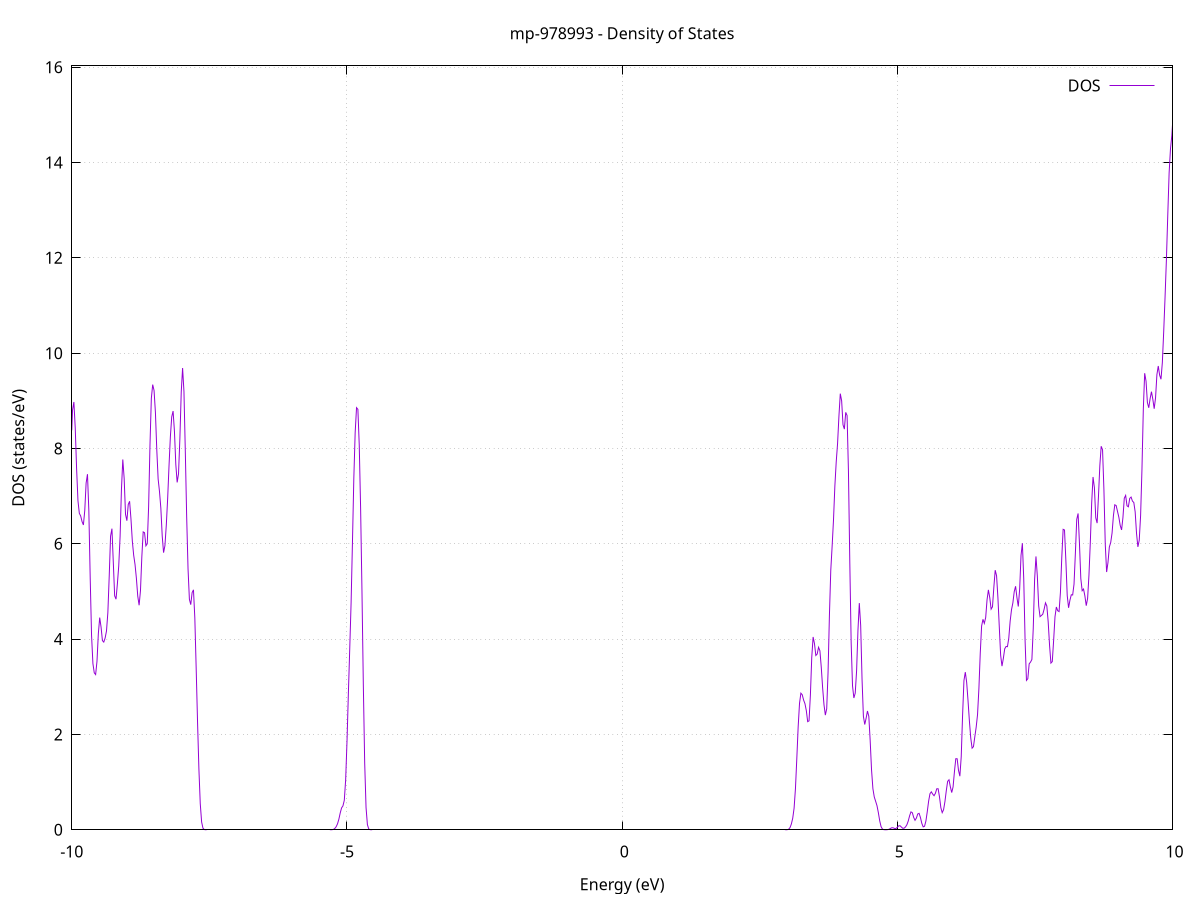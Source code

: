 set title 'mp-978993 - Density of States'
set xlabel 'Energy (eV)'
set ylabel 'DOS (states/eV)'
set grid
set xrange [-10:10]
set yrange [0:16.027]
set xzeroaxis lt -1
set terminal png size 800,600
set output 'mp-978993_dos_gnuplot.png'
plot '-' using 1:2 with lines title 'DOS'
-33.369000 0.000000
-33.344300 0.000000
-33.319600 0.000000
-33.294900 0.000000
-33.270200 0.000000
-33.245500 0.000000
-33.220800 0.000000
-33.196100 0.000000
-33.171400 0.000000
-33.146700 0.000000
-33.122000 0.000000
-33.097400 0.000000
-33.072700 0.000000
-33.048000 0.000000
-33.023300 0.000000
-32.998600 0.000000
-32.973900 0.000000
-32.949200 0.000000
-32.924500 0.000000
-32.899800 0.000000
-32.875100 0.000000
-32.850400 0.000000
-32.825800 0.000000
-32.801100 0.000000
-32.776400 0.000000
-32.751700 0.000000
-32.727000 0.000000
-32.702300 0.000000
-32.677600 0.000000
-32.652900 0.000000
-32.628200 0.000000
-32.603500 0.000000
-32.578800 0.000000
-32.554200 0.000000
-32.529500 0.000000
-32.504800 0.000000
-32.480100 0.000000
-32.455400 0.000000
-32.430700 0.000000
-32.406000 0.000000
-32.381300 0.000000
-32.356600 0.000000
-32.331900 0.000000
-32.307200 0.000000
-32.282600 0.000000
-32.257900 0.000000
-32.233200 0.000000
-32.208500 0.000000
-32.183800 0.000000
-32.159100 0.000000
-32.134400 0.000000
-32.109700 0.000000
-32.085000 0.000000
-32.060300 0.000000
-32.035600 0.000000
-32.011000 0.000000
-31.986300 0.000000
-31.961600 0.000000
-31.936900 0.000000
-31.912200 0.000000
-31.887500 0.000000
-31.862800 0.000000
-31.838100 0.000000
-31.813400 0.000000
-31.788700 0.000000
-31.764000 0.000000
-31.739400 0.000000
-31.714700 0.000000
-31.690000 0.000000
-31.665300 0.000000
-31.640600 0.000000
-31.615900 0.000000
-31.591200 0.000000
-31.566500 0.000000
-31.541800 0.000000
-31.517100 0.000000
-31.492400 0.000000
-31.467800 0.000000
-31.443100 0.000000
-31.418400 0.000000
-31.393700 0.000000
-31.369000 0.000000
-31.344300 0.000000
-31.319600 0.000000
-31.294900 0.000000
-31.270200 0.000000
-31.245500 0.000200
-31.220800 0.002000
-31.196200 0.016600
-31.171500 0.091500
-31.146800 0.346500
-31.122100 0.935700
-31.097400 1.903900
-31.072700 3.135100
-31.048000 4.528200
-31.023300 6.172800
-30.998600 8.302100
-30.973900 10.918500
-30.949200 13.210800
-30.924600 13.690200
-30.899900 11.731600
-30.875200 8.861000
-30.850500 7.620400
-30.825800 9.490600
-30.801100 14.296800
-30.776400 20.012300
-30.751700 23.133000
-30.727000 21.715100
-30.702300 17.428600
-30.677600 13.156900
-30.653000 10.194700
-30.628300 8.197700
-30.603600 6.355200
-30.578900 4.252300
-30.554200 2.214800
-30.529500 0.832700
-30.504800 0.215100
-30.480100 0.037000
-30.455400 0.004100
-30.430700 0.000300
-30.406000 0.000000
-30.381400 0.000000
-30.356700 0.000000
-30.332000 0.000000
-30.307300 0.000000
-30.282600 0.000000
-30.257900 0.000000
-30.233200 0.000000
-30.208500 0.000000
-30.183800 0.000000
-30.159100 0.000000
-30.134400 0.000000
-30.109800 0.000000
-30.085100 0.000000
-30.060400 0.000000
-30.035700 0.000000
-30.011000 0.000000
-29.986300 0.000000
-29.961600 0.000000
-29.936900 0.000000
-29.912200 0.000000
-29.887500 0.000000
-29.862800 0.000000
-29.838200 0.000000
-29.813500 0.000000
-29.788800 0.000000
-29.764100 0.000000
-29.739400 0.000000
-29.714700 0.000000
-29.690000 0.000000
-29.665300 0.000000
-29.640600 0.000000
-29.615900 0.000000
-29.591200 0.000000
-29.566600 0.000000
-29.541900 0.000000
-29.517200 0.000000
-29.492500 0.000000
-29.467800 0.000000
-29.443100 0.000000
-29.418400 0.000000
-29.393700 0.000000
-29.369000 0.000000
-29.344300 0.000000
-29.319600 0.000000
-29.295000 0.000000
-29.270300 0.000000
-29.245600 0.000000
-29.220900 0.000000
-29.196200 0.000000
-29.171500 0.000000
-29.146800 0.000000
-29.122100 0.000000
-29.097400 0.000000
-29.072700 0.000000
-29.048000 0.000000
-29.023400 0.000000
-28.998700 0.000000
-28.974000 0.000000
-28.949300 0.000000
-28.924600 0.000000
-28.899900 0.000000
-28.875200 0.000000
-28.850500 0.000000
-28.825800 0.000000
-28.801100 0.000000
-28.776400 0.000000
-28.751800 0.000000
-28.727100 0.000000
-28.702400 0.000000
-28.677700 0.000000
-28.653000 0.000000
-28.628300 0.000000
-28.603600 0.000000
-28.578900 0.000000
-28.554200 0.000000
-28.529500 0.000000
-28.504800 0.000000
-28.480200 0.000000
-28.455500 0.000000
-28.430800 0.000000
-28.406100 0.000000
-28.381400 0.000000
-28.356700 0.000000
-28.332000 0.000000
-28.307300 0.000000
-28.282600 0.000000
-28.257900 0.000000
-28.233200 0.000000
-28.208600 0.000000
-28.183900 0.000000
-28.159200 0.000000
-28.134500 0.000000
-28.109800 0.000000
-28.085100 0.000000
-28.060400 0.000000
-28.035700 0.000000
-28.011000 0.000000
-27.986300 0.000000
-27.961600 0.000000
-27.937000 0.000000
-27.912300 0.000000
-27.887600 0.000000
-27.862900 0.000000
-27.838200 0.000000
-27.813500 0.000000
-27.788800 0.000000
-27.764100 0.000000
-27.739400 0.000000
-27.714700 0.000000
-27.690000 0.000000
-27.665400 0.000000
-27.640700 0.000000
-27.616000 0.000000
-27.591300 0.000000
-27.566600 0.000000
-27.541900 0.000000
-27.517200 0.000000
-27.492500 0.000000
-27.467800 0.000000
-27.443100 0.000000
-27.418400 0.000000
-27.393800 0.000000
-27.369100 0.000000
-27.344400 0.000000
-27.319700 0.000000
-27.295000 0.000000
-27.270300 0.000000
-27.245600 0.000000
-27.220900 0.000000
-27.196200 0.000000
-27.171500 0.000000
-27.146800 0.000000
-27.122200 0.000000
-27.097500 0.000000
-27.072800 0.000000
-27.048100 0.000000
-27.023400 0.000000
-26.998700 0.000000
-26.974000 0.000000
-26.949300 0.000000
-26.924600 0.000000
-26.899900 0.000000
-26.875200 0.000000
-26.850600 0.000000
-26.825900 0.000000
-26.801200 0.000000
-26.776500 0.000000
-26.751800 0.000000
-26.727100 0.000000
-26.702400 0.000000
-26.677700 0.000000
-26.653000 0.000000
-26.628300 0.000000
-26.603600 0.000000
-26.579000 0.000000
-26.554300 0.000000
-26.529600 0.000000
-26.504900 0.000000
-26.480200 0.000000
-26.455500 0.000000
-26.430800 0.000000
-26.406100 0.000000
-26.381400 0.000000
-26.356700 0.000000
-26.332000 0.000000
-26.307400 0.000000
-26.282700 0.000000
-26.258000 0.000000
-26.233300 0.000000
-26.208600 0.000000
-26.183900 0.000000
-26.159200 0.000000
-26.134500 0.000000
-26.109800 0.000000
-26.085100 0.000000
-26.060400 0.000000
-26.035800 0.000000
-26.011100 0.000000
-25.986400 0.000000
-25.961700 0.000000
-25.937000 0.000000
-25.912300 0.000000
-25.887600 0.000000
-25.862900 0.000000
-25.838200 0.000000
-25.813500 0.000000
-25.788800 0.000000
-25.764100 0.000000
-25.739500 0.000000
-25.714800 0.000000
-25.690100 0.000000
-25.665400 0.000000
-25.640700 0.000000
-25.616000 0.000000
-25.591300 0.000000
-25.566600 0.000000
-25.541900 0.000000
-25.517200 0.000000
-25.492500 0.000000
-25.467900 0.000000
-25.443200 0.000000
-25.418500 0.000000
-25.393800 0.000000
-25.369100 0.000000
-25.344400 0.000000
-25.319700 0.000000
-25.295000 0.000000
-25.270300 0.000000
-25.245600 0.000000
-25.220900 0.000000
-25.196300 0.000000
-25.171600 0.000000
-25.146900 0.000000
-25.122200 0.000000
-25.097500 0.000000
-25.072800 0.000000
-25.048100 0.000000
-25.023400 0.000000
-24.998700 0.000000
-24.974000 0.000000
-24.949300 0.000000
-24.924700 0.000000
-24.900000 0.000000
-24.875300 0.000000
-24.850600 0.000000
-24.825900 0.000000
-24.801200 0.000000
-24.776500 0.000000
-24.751800 0.000000
-24.727100 0.000000
-24.702400 0.000000
-24.677700 0.000000
-24.653100 0.000000
-24.628400 0.000000
-24.603700 0.000000
-24.579000 0.000000
-24.554300 0.000000
-24.529600 0.000000
-24.504900 0.000000
-24.480200 0.000000
-24.455500 0.000000
-24.430800 0.000000
-24.406100 0.000000
-24.381500 0.000000
-24.356800 0.000000
-24.332100 0.000000
-24.307400 0.000000
-24.282700 0.000000
-24.258000 0.000000
-24.233300 0.000000
-24.208600 0.000000
-24.183900 0.000000
-24.159200 0.000000
-24.134500 0.000000
-24.109900 0.000000
-24.085200 0.000000
-24.060500 0.000000
-24.035800 0.000000
-24.011100 0.000000
-23.986400 0.000000
-23.961700 0.000000
-23.937000 0.000000
-23.912300 0.000000
-23.887600 0.000000
-23.862900 0.000000
-23.838300 0.000000
-23.813600 0.000000
-23.788900 0.000000
-23.764200 0.000000
-23.739500 0.000000
-23.714800 0.000000
-23.690100 0.000000
-23.665400 0.000000
-23.640700 0.000000
-23.616000 0.000000
-23.591300 0.000000
-23.566700 0.000000
-23.542000 0.000000
-23.517300 0.000000
-23.492600 0.000000
-23.467900 0.000000
-23.443200 0.000000
-23.418500 0.000000
-23.393800 0.000000
-23.369100 0.000000
-23.344400 0.000000
-23.319700 0.000000
-23.295100 0.000000
-23.270400 0.000000
-23.245700 0.000000
-23.221000 0.000000
-23.196300 0.000000
-23.171600 0.000000
-23.146900 0.000000
-23.122200 0.000000
-23.097500 0.000000
-23.072800 0.000000
-23.048100 0.000000
-23.023500 0.000000
-22.998800 0.000000
-22.974100 0.000000
-22.949400 0.000000
-22.924700 0.000000
-22.900000 0.000000
-22.875300 0.000000
-22.850600 0.000000
-22.825900 0.000000
-22.801200 0.000000
-22.776500 0.000000
-22.751900 0.000000
-22.727200 0.000000
-22.702500 0.000000
-22.677800 0.000000
-22.653100 0.000000
-22.628400 0.000000
-22.603700 0.000000
-22.579000 0.000000
-22.554300 0.000000
-22.529600 0.000000
-22.504900 0.000000
-22.480300 0.000000
-22.455600 0.000000
-22.430900 0.000000
-22.406200 0.000000
-22.381500 0.000000
-22.356800 0.000000
-22.332100 0.000000
-22.307400 0.000000
-22.282700 0.000000
-22.258000 0.000000
-22.233300 0.000000
-22.208700 0.000000
-22.184000 0.000000
-22.159300 0.000000
-22.134600 0.000000
-22.109900 0.000000
-22.085200 0.000000
-22.060500 0.000000
-22.035800 0.000000
-22.011100 0.000000
-21.986400 0.000000
-21.961700 0.000000
-21.937100 0.000000
-21.912400 0.000000
-21.887700 0.000000
-21.863000 0.000000
-21.838300 0.000000
-21.813600 0.000000
-21.788900 0.000000
-21.764200 0.000000
-21.739500 0.000000
-21.714800 0.000000
-21.690100 0.000000
-21.665500 0.000000
-21.640800 0.000000
-21.616100 0.000000
-21.591400 0.000000
-21.566700 0.000000
-21.542000 0.000000
-21.517300 0.000000
-21.492600 0.000000
-21.467900 0.000000
-21.443200 0.000000
-21.418500 0.000000
-21.393900 0.000000
-21.369200 0.000000
-21.344500 0.000000
-21.319800 0.000000
-21.295100 0.000000
-21.270400 0.000000
-21.245700 0.000000
-21.221000 0.000000
-21.196300 0.000000
-21.171600 0.000000
-21.146900 0.000000
-21.122300 0.000000
-21.097600 0.000000
-21.072900 0.000000
-21.048200 0.000000
-21.023500 0.000000
-20.998800 0.000000
-20.974100 0.000000
-20.949400 0.000000
-20.924700 0.000000
-20.900000 0.000000
-20.875300 0.000000
-20.850700 0.000000
-20.826000 0.000000
-20.801300 0.000000
-20.776600 0.000000
-20.751900 0.000000
-20.727200 0.000000
-20.702500 0.000000
-20.677800 0.000000
-20.653100 0.000000
-20.628400 0.000000
-20.603700 0.000000
-20.579100 0.000000
-20.554400 0.000000
-20.529700 0.000000
-20.505000 0.000000
-20.480300 0.000000
-20.455600 0.000000
-20.430900 0.000000
-20.406200 0.000000
-20.381500 0.000000
-20.356800 0.000000
-20.332100 0.000000
-20.307500 0.000000
-20.282800 0.000000
-20.258100 0.000000
-20.233400 0.000000
-20.208700 0.000000
-20.184000 0.000000
-20.159300 0.000000
-20.134600 0.000000
-20.109900 0.000000
-20.085200 0.000000
-20.060500 0.000000
-20.035900 0.000000
-20.011200 0.000000
-19.986500 0.000000
-19.961800 0.000000
-19.937100 0.000000
-19.912400 0.000000
-19.887700 0.000000
-19.863000 0.000000
-19.838300 0.000000
-19.813600 0.000000
-19.788900 0.000000
-19.764300 0.000000
-19.739600 0.000000
-19.714900 0.000000
-19.690200 0.000000
-19.665500 0.000000
-19.640800 0.000000
-19.616100 0.000000
-19.591400 0.000000
-19.566700 0.000000
-19.542000 0.000000
-19.517300 0.000000
-19.492700 0.000000
-19.468000 0.000000
-19.443300 0.000000
-19.418600 0.000000
-19.393900 0.000000
-19.369200 0.000000
-19.344500 0.000000
-19.319800 0.000000
-19.295100 0.000000
-19.270400 0.000000
-19.245700 0.000000
-19.221100 0.000000
-19.196400 0.000000
-19.171700 0.000000
-19.147000 0.000000
-19.122300 0.000000
-19.097600 0.000000
-19.072900 0.000000
-19.048200 0.000000
-19.023500 0.000000
-18.998800 0.000000
-18.974100 0.000000
-18.949500 0.000000
-18.924800 0.000000
-18.900100 0.000000
-18.875400 0.000000
-18.850700 0.000000
-18.826000 0.000000
-18.801300 0.000000
-18.776600 0.000000
-18.751900 0.000000
-18.727200 0.000000
-18.702500 0.000000
-18.677900 0.000000
-18.653200 0.000000
-18.628500 0.000000
-18.603800 0.000000
-18.579100 0.000000
-18.554400 0.000000
-18.529700 0.000000
-18.505000 0.000000
-18.480300 0.000000
-18.455600 0.000000
-18.430900 0.000000
-18.406300 0.000000
-18.381600 0.000000
-18.356900 0.000000
-18.332200 0.000000
-18.307500 0.000000
-18.282800 0.000000
-18.258100 0.000000
-18.233400 0.000000
-18.208700 0.000000
-18.184000 0.000000
-18.159300 0.000000
-18.134700 0.000000
-18.110000 0.000000
-18.085300 0.000000
-18.060600 0.000000
-18.035900 0.000000
-18.011200 0.000000
-17.986500 0.000000
-17.961800 0.000000
-17.937100 0.000000
-17.912400 0.000000
-17.887700 0.000000
-17.863100 0.000000
-17.838400 0.000000
-17.813700 0.000000
-17.789000 0.000000
-17.764300 0.000000
-17.739600 0.000000
-17.714900 0.000000
-17.690200 0.000000
-17.665500 0.000000
-17.640800 0.000000
-17.616100 0.000000
-17.591500 0.000000
-17.566800 0.000000
-17.542100 0.000000
-17.517400 0.000000
-17.492700 0.000000
-17.468000 0.000000
-17.443300 0.000000
-17.418600 0.000000
-17.393900 0.000000
-17.369200 0.000000
-17.344500 0.000000
-17.319900 0.000000
-17.295200 0.000000
-17.270500 0.000000
-17.245800 0.000000
-17.221100 0.000000
-17.196400 0.000000
-17.171700 0.000000
-17.147000 0.000000
-17.122300 0.000000
-17.097600 0.000000
-17.072900 0.000000
-17.048300 0.000000
-17.023600 0.000000
-16.998900 0.000000
-16.974200 0.000000
-16.949500 0.000000
-16.924800 0.000000
-16.900100 0.000000
-16.875400 0.000000
-16.850700 0.000000
-16.826000 0.000000
-16.801300 0.000000
-16.776700 0.000000
-16.752000 0.000000
-16.727300 0.000000
-16.702600 0.000000
-16.677900 0.000000
-16.653200 0.000000
-16.628500 0.000000
-16.603800 0.000000
-16.579100 0.000000
-16.554400 0.000000
-16.529700 0.000000
-16.505100 0.000000
-16.480400 0.000000
-16.455700 0.000000
-16.431000 0.000000
-16.406300 0.000000
-16.381600 0.000000
-16.356900 0.000000
-16.332200 0.000000
-16.307500 0.000000
-16.282800 0.000000
-16.258100 0.000000
-16.233500 0.000000
-16.208800 0.000000
-16.184100 0.000000
-16.159400 0.000000
-16.134700 0.000000
-16.110000 0.000000
-16.085300 0.000000
-16.060600 0.000000
-16.035900 0.000000
-16.011200 0.000000
-15.986500 0.000000
-15.961900 0.000000
-15.937200 0.000000
-15.912500 0.000000
-15.887800 0.000000
-15.863100 0.000000
-15.838400 0.000000
-15.813700 0.000000
-15.789000 0.000000
-15.764300 0.000000
-15.739600 0.000000
-15.714900 0.000000
-15.690300 0.000000
-15.665600 0.000000
-15.640900 0.000000
-15.616200 0.000000
-15.591500 0.000000
-15.566800 0.000000
-15.542100 0.000000
-15.517400 0.000000
-15.492700 0.000000
-15.468000 0.000000
-15.443300 0.000000
-15.418700 0.000000
-15.394000 0.000000
-15.369300 0.000000
-15.344600 0.000000
-15.319900 0.000000
-15.295200 0.000000
-15.270500 0.000000
-15.245800 0.000000
-15.221100 0.000000
-15.196400 0.000000
-15.171700 0.000000
-15.147100 0.000000
-15.122400 0.000000
-15.097700 0.000000
-15.073000 0.000000
-15.048300 0.000000
-15.023600 0.000000
-14.998900 0.000000
-14.974200 0.000000
-14.949500 0.000000
-14.924800 0.000000
-14.900100 0.000000
-14.875500 0.000000
-14.850800 0.000000
-14.826100 0.000000
-14.801400 0.000000
-14.776700 0.000000
-14.752000 0.000000
-14.727300 0.000000
-14.702600 0.000000
-14.677900 0.000000
-14.653200 0.000000
-14.628500 0.000000
-14.603900 0.000000
-14.579200 0.000000
-14.554500 0.000000
-14.529800 0.000000
-14.505100 0.000000
-14.480400 0.000000
-14.455700 0.000000
-14.431000 0.000000
-14.406300 0.000000
-14.381600 0.000000
-14.356900 0.000000
-14.332300 0.000000
-14.307600 0.000000
-14.282900 0.000000
-14.258200 0.000000
-14.233500 0.000000
-14.208800 0.000000
-14.184100 0.000000
-14.159400 0.000000
-14.134700 0.000000
-14.110000 0.000000
-14.085300 0.000000
-14.060700 0.000000
-14.036000 0.000000
-14.011300 0.000000
-13.986600 0.000000
-13.961900 0.000000
-13.937200 0.000000
-13.912500 0.000000
-13.887800 0.000000
-13.863100 0.000000
-13.838400 0.000000
-13.813700 0.000000
-13.789100 0.000000
-13.764400 0.000000
-13.739700 0.000000
-13.715000 0.000000
-13.690300 0.000000
-13.665600 0.000000
-13.640900 0.000000
-13.616200 0.000000
-13.591500 0.000000
-13.566800 0.000000
-13.542100 0.000000
-13.517500 0.000000
-13.492800 0.000000
-13.468100 0.000000
-13.443400 0.000000
-13.418700 0.000000
-13.394000 0.000000
-13.369300 0.000000
-13.344600 0.000000
-13.319900 0.000000
-13.295200 0.000000
-13.270500 0.000000
-13.245900 0.000000
-13.221200 0.000000
-13.196500 0.000000
-13.171800 0.000000
-13.147100 0.000000
-13.122400 0.000000
-13.097700 0.000000
-13.073000 0.000000
-13.048300 0.000000
-13.023600 0.000000
-12.998900 0.000000
-12.974300 0.000000
-12.949600 0.000000
-12.924900 0.000000
-12.900200 0.000000
-12.875500 0.000000
-12.850800 0.000000
-12.826100 0.000000
-12.801400 0.000000
-12.776700 0.000000
-12.752000 0.000000
-12.727300 0.000000
-12.702700 0.000000
-12.678000 0.000000
-12.653300 0.000000
-12.628600 0.000000
-12.603900 0.000000
-12.579200 0.000000
-12.554500 0.000000
-12.529800 0.000000
-12.505100 0.000000
-12.480400 0.000000
-12.455700 0.000000
-12.431100 0.000000
-12.406400 0.000000
-12.381700 0.000000
-12.357000 0.000000
-12.332300 0.000000
-12.307600 0.000000
-12.282900 0.000000
-12.258200 0.000000
-12.233500 0.000000
-12.208800 0.000000
-12.184100 0.000000
-12.159500 0.000000
-12.134800 0.000000
-12.110100 0.000000
-12.085400 0.000000
-12.060700 0.000000
-12.036000 0.000000
-12.011300 0.000000
-11.986600 0.000000
-11.961900 0.000000
-11.937200 0.000000
-11.912500 0.000000
-11.887900 0.000000
-11.863200 0.000000
-11.838500 0.000000
-11.813800 0.000000
-11.789100 0.000000
-11.764400 0.000000
-11.739700 0.000000
-11.715000 0.000000
-11.690300 0.000000
-11.665600 0.000000
-11.640900 0.000000
-11.616300 0.000000
-11.591600 0.000000
-11.566900 0.000000
-11.542200 0.000000
-11.517500 0.000000
-11.492800 0.000000
-11.468100 0.000000
-11.443400 0.000000
-11.418700 0.000000
-11.394000 0.000000
-11.369300 0.000000
-11.344600 0.000000
-11.320000 0.000000
-11.295300 0.000000
-11.270600 0.000000
-11.245900 0.000000
-11.221200 0.000000
-11.196500 0.000000
-11.171800 0.000000
-11.147100 0.000000
-11.122400 0.000000
-11.097700 0.000000
-11.073000 0.000000
-11.048400 0.000000
-11.023700 0.000000
-10.999000 0.000000
-10.974300 0.000000
-10.949600 0.000100
-10.924900 0.001400
-10.900200 0.009600
-10.875500 0.044100
-10.850800 0.142500
-10.826100 0.354300
-10.801400 0.724300
-10.776800 1.184400
-10.752100 1.446700
-10.727400 1.330200
-10.702700 1.129400
-10.678000 1.229700
-10.653300 1.612800
-10.628600 1.978800
-10.603900 2.059300
-10.579200 1.842000
-10.554500 1.632700
-10.529800 1.725300
-10.505200 2.083300
-10.480500 2.513300
-10.455800 3.028300
-10.431100 3.815500
-10.406400 4.870700
-10.381700 5.838300
-10.357000 6.336500
-10.332300 6.341800
-10.307600 6.065900
-10.282900 5.714400
-10.258200 5.537200
-10.233600 5.774400
-10.208900 6.322100
-10.184200 6.779600
-10.159500 6.971600
-10.134800 7.129600
-10.110100 7.365700
-10.085400 7.400400
-10.060700 7.213300
-10.036000 7.328100
-10.011300 8.025200
-9.986600 8.803300
-9.962000 8.975400
-9.937300 8.429200
-9.912600 7.571800
-9.887900 6.902900
-9.863200 6.639600
-9.838500 6.583500
-9.813800 6.466400
-9.789100 6.395300
-9.764400 6.696100
-9.739700 7.274900
-9.715000 7.460300
-9.690400 6.700700
-9.665700 5.293900
-9.641000 4.077300
-9.616300 3.487600
-9.591600 3.292600
-9.566900 3.256400
-9.542200 3.534800
-9.517500 4.115400
-9.492800 4.451200
-9.468100 4.252100
-9.443400 3.968200
-9.418800 3.937800
-9.394100 4.023400
-9.369400 4.171400
-9.344700 4.556600
-9.320000 5.319300
-9.295300 6.161200
-9.270600 6.317600
-9.245900 5.615100
-9.221200 4.909300
-9.196500 4.838000
-9.171800 5.158900
-9.147200 5.533300
-9.122500 6.149300
-9.097800 7.140400
-9.073100 7.769000
-9.048400 7.371900
-9.023700 6.617300
-8.999000 6.484700
-8.974300 6.824700
-8.949600 6.892300
-8.924900 6.522100
-8.900200 6.058800
-8.875600 5.761000
-8.850900 5.565600
-8.826200 5.276100
-8.801500 4.902600
-8.776800 4.710800
-8.752100 5.016700
-8.727400 5.727100
-8.702700 6.249800
-8.678000 6.232600
-8.653300 5.957300
-8.628600 6.000900
-8.604000 6.783500
-8.579300 8.072300
-8.554600 9.052800
-8.529900 9.339900
-8.505200 9.216400
-8.480500 8.757800
-8.455800 7.976100
-8.431100 7.358900
-8.406400 7.095300
-8.381700 6.742500
-8.357000 6.165000
-8.332400 5.814400
-8.307700 5.961200
-8.283000 6.388000
-8.258300 6.944800
-8.233600 7.631000
-8.208900 8.243300
-8.184200 8.664500
-8.159500 8.784600
-8.134800 8.359800
-8.110100 7.666700
-8.085400 7.287900
-8.060800 7.468600
-8.036100 8.204000
-8.011400 9.182100
-7.986700 9.688400
-7.962000 9.196200
-7.937300 7.940600
-7.912600 6.561900
-7.887900 5.476600
-7.863200 4.836300
-7.838500 4.723000
-7.813800 4.975600
-7.789200 5.034200
-7.764500 4.445600
-7.739800 3.384100
-7.715100 2.264500
-7.690400 1.275000
-7.665700 0.545600
-7.641000 0.162800
-7.616300 0.032300
-7.591600 0.004100
-7.566900 0.000300
-7.542200 0.000000
-7.517600 0.000000
-7.492900 0.000000
-7.468200 0.000000
-7.443500 0.000000
-7.418800 0.000000
-7.394100 0.000000
-7.369400 0.000000
-7.344700 0.000000
-7.320000 0.000000
-7.295300 0.000000
-7.270600 0.000000
-7.246000 0.000000
-7.221300 0.000000
-7.196600 0.000000
-7.171900 0.000000
-7.147200 0.000000
-7.122500 0.000000
-7.097800 0.000000
-7.073100 0.000000
-7.048400 0.000000
-7.023700 0.000000
-6.999000 0.000000
-6.974400 0.000000
-6.949700 0.000000
-6.925000 0.000000
-6.900300 0.000000
-6.875600 0.000000
-6.850900 0.000000
-6.826200 0.000000
-6.801500 0.000000
-6.776800 0.000000
-6.752100 0.000000
-6.727400 0.000000
-6.702800 0.000000
-6.678100 0.000000
-6.653400 0.000000
-6.628700 0.000000
-6.604000 0.000000
-6.579300 0.000000
-6.554600 0.000000
-6.529900 0.000000
-6.505200 0.000000
-6.480500 0.000000
-6.455800 0.000000
-6.431200 0.000000
-6.406500 0.000000
-6.381800 0.000000
-6.357100 0.000000
-6.332400 0.000000
-6.307700 0.000000
-6.283000 0.000000
-6.258300 0.000000
-6.233600 0.000000
-6.208900 0.000000
-6.184200 0.000000
-6.159600 0.000000
-6.134900 0.000000
-6.110200 0.000000
-6.085500 0.000000
-6.060800 0.000000
-6.036100 0.000000
-6.011400 0.000000
-5.986700 0.000000
-5.962000 0.000000
-5.937300 0.000000
-5.912600 0.000000
-5.888000 0.000000
-5.863300 0.000000
-5.838600 0.000000
-5.813900 0.000000
-5.789200 0.000000
-5.764500 0.000000
-5.739800 0.000000
-5.715100 0.000000
-5.690400 0.000000
-5.665700 0.000000
-5.641000 0.000000
-5.616400 0.000000
-5.591700 0.000000
-5.567000 0.000000
-5.542300 0.000000
-5.517600 0.000000
-5.492900 0.000000
-5.468200 0.000000
-5.443500 0.000000
-5.418800 0.000000
-5.394100 0.000000
-5.369400 0.000000
-5.344800 0.000000
-5.320100 0.000000
-5.295400 0.000200
-5.270700 0.001600
-5.246000 0.008000
-5.221300 0.026500
-5.196600 0.063400
-5.171900 0.124400
-5.147200 0.221800
-5.122500 0.353200
-5.097800 0.459200
-5.073200 0.501400
-5.048500 0.618700
-5.023800 1.048900
-4.999100 1.863100
-4.974400 2.863900
-4.949700 3.795800
-4.925000 4.759500
-4.900300 6.031000
-4.875600 7.370700
-4.850900 8.335800
-4.826200 8.855900
-4.801600 8.821300
-4.776900 8.072800
-4.752200 6.752700
-4.727500 5.005900
-4.702800 3.045300
-4.678100 1.406400
-4.653400 0.467400
-4.628700 0.107800
-4.604000 0.016800
-4.579300 0.001700
-4.554600 0.000100
-4.530000 0.000000
-4.505300 0.000000
-4.480600 0.000000
-4.455900 0.000000
-4.431200 0.000000
-4.406500 0.000000
-4.381800 0.000000
-4.357100 0.000000
-4.332400 0.000000
-4.307700 0.000000
-4.283000 0.000000
-4.258400 0.000000
-4.233700 0.000000
-4.209000 0.000000
-4.184300 0.000000
-4.159600 0.000000
-4.134900 0.000000
-4.110200 0.000000
-4.085500 0.000000
-4.060800 0.000000
-4.036100 0.000000
-4.011400 0.000000
-3.986800 0.000000
-3.962100 0.000000
-3.937400 0.000000
-3.912700 0.000000
-3.888000 0.000000
-3.863300 0.000000
-3.838600 0.000000
-3.813900 0.000000
-3.789200 0.000000
-3.764500 0.000000
-3.739800 0.000000
-3.715200 0.000000
-3.690500 0.000000
-3.665800 0.000000
-3.641100 0.000000
-3.616400 0.000000
-3.591700 0.000000
-3.567000 0.000000
-3.542300 0.000000
-3.517600 0.000000
-3.492900 0.000000
-3.468200 0.000000
-3.443600 0.000000
-3.418900 0.000000
-3.394200 0.000000
-3.369500 0.000000
-3.344800 0.000000
-3.320100 0.000000
-3.295400 0.000000
-3.270700 0.000000
-3.246000 0.000000
-3.221300 0.000000
-3.196600 0.000000
-3.172000 0.000000
-3.147300 0.000000
-3.122600 0.000000
-3.097900 0.000000
-3.073200 0.000000
-3.048500 0.000000
-3.023800 0.000000
-2.999100 0.000000
-2.974400 0.000000
-2.949700 0.000000
-2.925000 0.000000
-2.900400 0.000000
-2.875700 0.000000
-2.851000 0.000000
-2.826300 0.000000
-2.801600 0.000000
-2.776900 0.000000
-2.752200 0.000000
-2.727500 0.000000
-2.702800 0.000000
-2.678100 0.000000
-2.653400 0.000000
-2.628800 0.000000
-2.604100 0.000000
-2.579400 0.000000
-2.554700 0.000000
-2.530000 0.000000
-2.505300 0.000000
-2.480600 0.000000
-2.455900 0.000000
-2.431200 0.000000
-2.406500 0.000000
-2.381800 0.000000
-2.357200 0.000000
-2.332500 0.000000
-2.307800 0.000000
-2.283100 0.000000
-2.258400 0.000000
-2.233700 0.000000
-2.209000 0.000000
-2.184300 0.000000
-2.159600 0.000000
-2.134900 0.000000
-2.110200 0.000000
-2.085600 0.000000
-2.060900 0.000000
-2.036200 0.000000
-2.011500 0.000000
-1.986800 0.000000
-1.962100 0.000000
-1.937400 0.000000
-1.912700 0.000000
-1.888000 0.000000
-1.863300 0.000000
-1.838600 0.000000
-1.814000 0.000000
-1.789300 0.000000
-1.764600 0.000000
-1.739900 0.000000
-1.715200 0.000000
-1.690500 0.000000
-1.665800 0.000000
-1.641100 0.000000
-1.616400 0.000000
-1.591700 0.000000
-1.567000 0.000000
-1.542400 0.000000
-1.517700 0.000000
-1.493000 0.000000
-1.468300 0.000000
-1.443600 0.000000
-1.418900 0.000000
-1.394200 0.000000
-1.369500 0.000000
-1.344800 0.000000
-1.320100 0.000000
-1.295400 0.000000
-1.270800 0.000000
-1.246100 0.000000
-1.221400 0.000000
-1.196700 0.000000
-1.172000 0.000000
-1.147300 0.000000
-1.122600 0.000000
-1.097900 0.000000
-1.073200 0.000000
-1.048500 0.000000
-1.023800 0.000000
-0.999200 0.000000
-0.974500 0.000000
-0.949800 0.000000
-0.925100 0.000000
-0.900400 0.000000
-0.875700 0.000000
-0.851000 0.000000
-0.826300 0.000000
-0.801600 0.000000
-0.776900 0.000000
-0.752200 0.000000
-0.727600 0.000000
-0.702900 0.000000
-0.678200 0.000000
-0.653500 0.000000
-0.628800 0.000000
-0.604100 0.000000
-0.579400 0.000000
-0.554700 0.000000
-0.530000 0.000000
-0.505300 0.000000
-0.480600 0.000000
-0.456000 0.000000
-0.431300 0.000000
-0.406600 0.000000
-0.381900 0.000000
-0.357200 0.000000
-0.332500 0.000000
-0.307800 0.000000
-0.283100 0.000000
-0.258400 0.000000
-0.233700 0.000000
-0.209000 0.000000
-0.184400 0.000000
-0.159700 0.000000
-0.135000 0.000000
-0.110300 0.000000
-0.085600 0.000000
-0.060900 0.000000
-0.036200 0.000000
-0.011500 0.000000
0.013200 0.000000
0.037900 0.000000
0.062600 0.000000
0.087200 0.000000
0.111900 0.000000
0.136600 0.000000
0.161300 0.000000
0.186000 0.000000
0.210700 0.000000
0.235400 0.000000
0.260100 0.000000
0.284800 0.000000
0.309500 0.000000
0.334200 0.000000
0.358800 0.000000
0.383500 0.000000
0.408200 0.000000
0.432900 0.000000
0.457600 0.000000
0.482300 0.000000
0.507000 0.000000
0.531700 0.000000
0.556400 0.000000
0.581100 0.000000
0.605800 0.000000
0.630400 0.000000
0.655100 0.000000
0.679800 0.000000
0.704500 0.000000
0.729200 0.000000
0.753900 0.000000
0.778600 0.000000
0.803300 0.000000
0.828000 0.000000
0.852700 0.000000
0.877400 0.000000
0.902000 0.000000
0.926700 0.000000
0.951400 0.000000
0.976100 0.000000
1.000800 0.000000
1.025500 0.000000
1.050200 0.000000
1.074900 0.000000
1.099600 0.000000
1.124300 0.000000
1.149000 0.000000
1.173600 0.000000
1.198300 0.000000
1.223000 0.000000
1.247700 0.000000
1.272400 0.000000
1.297100 0.000000
1.321800 0.000000
1.346500 0.000000
1.371200 0.000000
1.395900 0.000000
1.420600 0.000000
1.445200 0.000000
1.469900 0.000000
1.494600 0.000000
1.519300 0.000000
1.544000 0.000000
1.568700 0.000000
1.593400 0.000000
1.618100 0.000000
1.642800 0.000000
1.667500 0.000000
1.692200 0.000000
1.716800 0.000000
1.741500 0.000000
1.766200 0.000000
1.790900 0.000000
1.815600 0.000000
1.840300 0.000000
1.865000 0.000000
1.889700 0.000000
1.914400 0.000000
1.939100 0.000000
1.963800 0.000000
1.988400 0.000000
2.013100 0.000000
2.037800 0.000000
2.062500 0.000000
2.087200 0.000000
2.111900 0.000000
2.136600 0.000000
2.161300 0.000000
2.186000 0.000000
2.210700 0.000000
2.235400 0.000000
2.260000 0.000000
2.284700 0.000000
2.309400 0.000000
2.334100 0.000000
2.358800 0.000000
2.383500 0.000000
2.408200 0.000000
2.432900 0.000000
2.457600 0.000000
2.482300 0.000000
2.507000 0.000000
2.531600 0.000000
2.556300 0.000000
2.581000 0.000000
2.605700 0.000000
2.630400 0.000000
2.655100 0.000000
2.679800 0.000000
2.704500 0.000000
2.729200 0.000000
2.753900 0.000000
2.778600 0.000000
2.803200 0.000000
2.827900 0.000000
2.852600 0.000000
2.877300 0.000000
2.902000 0.000000
2.926700 0.000000
2.951400 0.000000
2.976100 0.000200
3.000800 0.001800
3.025500 0.011200
3.050200 0.045300
3.074800 0.121400
3.099500 0.242900
3.124200 0.452200
3.148900 0.862700
3.173600 1.491700
3.198300 2.159100
3.223000 2.653100
3.247700 2.866000
3.272400 2.832900
3.297100 2.721400
3.321800 2.645000
3.346500 2.500300
3.371100 2.268600
3.395800 2.285300
3.420500 2.826800
3.445200 3.617300
3.469900 4.045300
3.494600 3.907100
3.519300 3.656600
3.544000 3.687100
3.568700 3.828900
3.593400 3.755700
3.618100 3.410700
3.642700 2.980300
3.667400 2.624800
3.692100 2.406100
3.716800 2.538300
3.741500 3.303900
3.766200 4.497100
3.790900 5.444900
3.815600 5.951000
3.840300 6.500600
3.865000 7.208700
3.889700 7.717100
3.914300 8.102500
3.939000 8.677100
3.963700 9.150300
3.988400 8.999900
4.013100 8.497500
4.037800 8.406000
4.062500 8.757800
4.087200 8.690900
4.111900 7.524400
4.136600 5.610100
4.161300 3.922200
4.185900 3.019100
4.210600 2.764900
4.235300 2.867800
4.260000 3.335600
4.284700 4.183800
4.309400 4.755400
4.334100 4.287500
4.358800 3.164500
4.383500 2.380000
4.408200 2.208700
4.432900 2.340000
4.457500 2.491800
4.482200 2.378800
4.506900 1.869800
4.531600 1.256200
4.556300 0.862700
4.581000 0.688700
4.605700 0.598900
4.630400 0.506300
4.655100 0.361400
4.679800 0.189400
4.704500 0.066900
4.729100 0.015300
4.753800 0.002300
4.778500 0.000300
4.803200 0.000600
4.827900 0.003400
4.852600 0.012800
4.877300 0.029700
4.902000 0.043400
4.926700 0.040200
4.951400 0.027200
4.976100 0.027600
5.000700 0.052600
5.025400 0.082900
5.050100 0.084500
5.074800 0.056000
5.099500 0.031300
5.124200 0.033600
5.148900 0.059600
5.173600 0.105100
5.198300 0.183000
5.223000 0.292400
5.247700 0.375700
5.272300 0.359000
5.297000 0.260600
5.321700 0.198600
5.346400 0.244800
5.371100 0.331900
5.395800 0.344600
5.420500 0.255300
5.445200 0.133800
5.469900 0.060900
5.494600 0.073600
5.519300 0.183200
5.543900 0.377700
5.568600 0.598700
5.593300 0.756900
5.618000 0.795800
5.642700 0.748900
5.667400 0.714700
5.692100 0.765900
5.716800 0.860500
5.741500 0.861000
5.766200 0.691000
5.790900 0.464200
5.815500 0.359700
5.840200 0.419500
5.864900 0.589300
5.889600 0.818300
5.914300 1.016500
5.939000 1.049000
5.963700 0.901200
5.988400 0.780400
6.013100 0.899500
6.037800 1.218000
6.062500 1.490700
6.087100 1.490400
6.111800 1.246200
6.136500 1.124200
6.161200 1.533200
6.185900 2.405800
6.210600 3.130800
6.235300 3.307800
6.260000 3.092600
6.284700 2.708600
6.309400 2.286700
6.334100 1.926400
6.358700 1.712100
6.383400 1.743100
6.408100 1.951700
6.432800 2.152400
6.457500 2.416100
6.482200 2.959700
6.506900 3.703200
6.531600 4.275300
6.556300 4.416200
6.581000 4.330300
6.605700 4.454500
6.630300 4.825900
6.655000 5.033000
6.679700 4.869500
6.704400 4.628500
6.729100 4.678200
6.753800 5.085700
6.778500 5.446900
6.803200 5.330400
6.827900 4.864800
6.852600 4.261000
6.877300 3.664000
6.901900 3.433100
6.926600 3.596900
6.951300 3.796900
6.976000 3.845800
7.000700 3.841600
7.025400 4.021300
7.050100 4.375600
7.074800 4.617200
7.099500 4.759300
7.124200 4.996800
7.148900 5.109200
7.173500 4.870600
7.198200 4.684300
7.222900 5.048600
7.247600 5.756500
7.272300 6.011300
7.297000 5.266000
7.321700 3.963800
7.346400 3.134200
7.371100 3.169200
7.395800 3.481900
7.420500 3.517900
7.445100 3.573800
7.469800 4.223000
7.494500 5.249700
7.519200 5.734500
7.543900 5.324200
7.568600 4.698000
7.593300 4.471400
7.618000 4.495900
7.642700 4.522400
7.667400 4.627300
7.692100 4.761000
7.716700 4.695000
7.741400 4.360000
7.766100 3.871800
7.790800 3.497000
7.815500 3.527400
7.840200 3.971400
7.864900 4.468200
7.889600 4.674000
7.914300 4.595300
7.939000 4.577900
7.963700 4.979900
7.988300 5.717400
8.013000 6.303700
8.037700 6.289800
8.062400 5.651500
8.087100 4.914700
8.111800 4.657200
8.136500 4.816200
8.161200 4.930700
8.185900 4.926200
8.210600 5.151800
8.235300 5.800200
8.259900 6.512800
8.284600 6.636400
8.309300 6.011600
8.334000 5.272600
8.358700 5.015700
8.383400 5.050400
8.408100 4.905900
8.432800 4.701600
8.457500 4.854300
8.482200 5.346700
8.506900 6.033600
8.531500 6.857900
8.556200 7.401300
8.580900 7.179900
8.605600 6.546000
8.630300 6.434100
8.655000 6.999800
8.679700 7.639100
8.704400 8.046200
8.729100 7.973000
8.753800 7.138500
8.778500 5.985900
8.803100 5.407500
8.827800 5.609300
8.852500 5.932700
8.877200 6.026600
8.901900 6.224900
8.926600 6.590800
8.951300 6.818400
8.976000 6.802800
9.000700 6.679300
9.025400 6.556200
9.050100 6.385200
9.074700 6.291100
9.099400 6.549400
9.124100 6.955900
9.148800 7.014700
9.173500 6.797200
9.198200 6.776500
9.222900 6.952900
9.247600 6.980300
9.272300 6.895400
9.297000 6.866800
9.321700 6.669600
9.346300 6.220600
9.371000 5.935300
9.395700 6.074700
9.420400 6.589100
9.445100 7.559700
9.469800 8.823500
9.494500 9.578500
9.519200 9.412900
9.543900 8.963700
9.568600 8.854000
9.593300 9.045100
9.617900 9.191900
9.642600 9.032900
9.667300 8.833500
9.692000 9.063900
9.716700 9.549400
9.741400 9.730200
9.766100 9.539900
9.790800 9.452800
9.815500 9.800400
9.840200 10.450000
9.864900 11.176900
9.889500 11.967300
9.914200 12.899200
9.938900 13.786200
9.963600 14.288900
9.988300 14.569600
10.013000 15.027700
10.037700 15.423900
10.062400 15.366500
10.087100 15.088400
10.111800 14.849200
10.136500 14.521500
10.161100 14.115100
10.185800 14.028700
10.210500 14.383500
10.235200 14.708500
10.259900 14.748200
10.284600 14.857500
10.309300 15.452800
10.334000 16.478300
10.358700 17.543600
10.383400 18.016300
10.408100 17.341100
10.432700 15.845800
10.457400 14.517300
10.482100 13.831000
10.506800 13.490200
10.531500 13.460300
10.556200 14.225600
10.580900 15.828500
10.605600 17.522600
10.630300 18.517800
10.655000 18.673600
10.679700 18.268000
10.704300 17.762400
10.729000 17.702800
10.753700 18.018600
10.778400 17.986200
10.803100 17.375900
10.827800 16.871700
10.852500 17.107300
10.877200 17.976200
10.901900 18.868100
10.926600 19.320200
10.951300 19.419900
10.975900 19.297600
11.000600 18.872600
11.025300 18.335400
11.050000 17.978300
11.074700 17.642400
11.099400 17.277400
11.124100 17.377100
11.148800 17.816200
11.173500 17.638200
11.198200 16.765400
11.222900 16.322800
11.247500 16.902000
11.272200 17.894900
11.296900 18.681200
11.321600 19.447300
11.346300 20.734300
11.371000 22.447300
11.395700 23.827700
11.420400 24.576300
11.445100 25.028600
11.469800 25.059900
11.494500 24.006500
11.519100 21.787400
11.543800 19.323100
11.568500 17.850100
11.593200 17.966500
11.617900 19.140100
11.642600 20.143800
11.667300 20.230800
11.692000 19.544900
11.716700 18.489200
11.741400 17.377000
11.766100 16.272100
11.790700 14.848900
11.815400 13.019900
11.840100 11.297600
11.864800 9.858600
11.889500 8.322300
11.914200 6.818600
11.938900 6.100900
11.963600 6.525300
11.988300 7.534900
12.013000 8.115000
12.037700 7.631900
12.062300 6.410000
12.087000 5.443700
12.111700 5.513100
12.136400 6.605600
12.161100 7.889700
12.185800 8.522300
12.210500 8.537300
12.235200 8.249100
12.259900 7.511400
12.284600 6.384600
12.309300 5.624300
12.333900 5.785000
12.358600 6.548900
12.383300 7.317600
12.408000 7.833100
12.432700 8.130400
12.457400 8.132700
12.482100 7.711100
12.506800 7.138300
12.531500 6.756800
12.556200 6.496500
12.580900 6.266300
12.605500 6.092400
12.630200 5.864500
12.654900 5.585900
12.679600 5.427200
12.704300 5.498300
12.729000 5.750500
12.753700 5.952300
12.778400 5.863500
12.803100 5.422000
12.827800 4.817600
12.852500 4.256800
12.877100 3.756800
12.901800 3.311700
12.926500 2.967800
12.951200 2.803400
12.975900 2.928100
13.000600 3.302000
13.025300 3.674500
13.050000 3.815900
13.074700 3.684300
13.099400 3.386200
13.124100 3.110700
13.148700 3.016500
13.173400 3.137800
13.198100 3.408200
13.222800 3.558800
13.247500 3.280100
13.272200 2.655500
13.296900 2.029400
13.321600 1.596900
13.346300 1.324700
13.371000 1.113500
13.395700 0.971000
13.420300 0.961000
13.445000 1.057300
13.469700 1.171000
13.494400 1.243400
13.519100 1.218400
13.543800 1.032300
13.568500 0.727600
13.593200 0.443200
13.617900 0.245600
13.642600 0.119700
13.667300 0.062400
13.691900 0.069200
13.716600 0.104900
13.741300 0.130200
13.766000 0.129900
13.790700 0.103200
13.815400 0.059800
13.840100 0.023300
13.864800 0.005900
13.889500 0.000900
13.914200 0.000100
13.938900 0.000000
13.963500 0.000000
13.988200 0.000000
14.012900 0.000000
14.037600 0.000000
14.062300 0.000000
14.087000 0.000000
14.111700 0.000000
14.136400 0.000000
14.161100 0.000000
14.185800 0.000000
14.210500 0.000000
14.235100 0.000000
14.259800 0.000000
14.284500 0.000000
14.309200 0.000000
14.333900 0.000000
14.358600 0.000000
14.383300 0.000000
14.408000 0.000000
14.432700 0.000000
14.457400 0.000000
14.482100 0.000000
14.506700 0.000000
14.531400 0.000000
14.556100 0.000000
14.580800 0.000000
14.605500 0.000000
14.630200 0.000000
14.654900 0.000000
14.679600 0.000000
14.704300 0.000000
14.729000 0.000000
14.753700 0.000000
14.778300 0.000000
14.803000 0.000000
14.827700 0.000000
14.852400 0.000000
14.877100 0.000000
14.901800 0.000000
14.926500 0.000000
14.951200 0.000000
14.975900 0.000000
15.000600 0.000000
15.025300 0.000000
15.049900 0.000000
15.074600 0.000000
15.099300 0.000000
15.124000 0.000000
15.148700 0.000000
15.173400 0.000000
15.198100 0.000000
15.222800 0.000000
15.247500 0.000000
15.272200 0.000000
15.296900 0.000000
15.321500 0.000000
15.346200 0.000000
15.370900 0.000000
15.395600 0.000000
15.420300 0.000000
15.445000 0.000000
15.469700 0.000000
15.494400 0.000000
15.519100 0.000000
15.543800 0.000000
15.568500 0.000000
15.593100 0.000000
15.617800 0.000000
15.642500 0.000000
15.667200 0.000000
15.691900 0.000000
15.716600 0.000000
15.741300 0.000000
15.766000 0.000000
15.790700 0.000000
15.815400 0.000000
15.840100 0.000000
15.864700 0.000000
15.889400 0.000000
15.914100 0.000000
15.938800 0.000000
15.963500 0.000000
15.988200 0.000000
16.012900 0.000000
e
